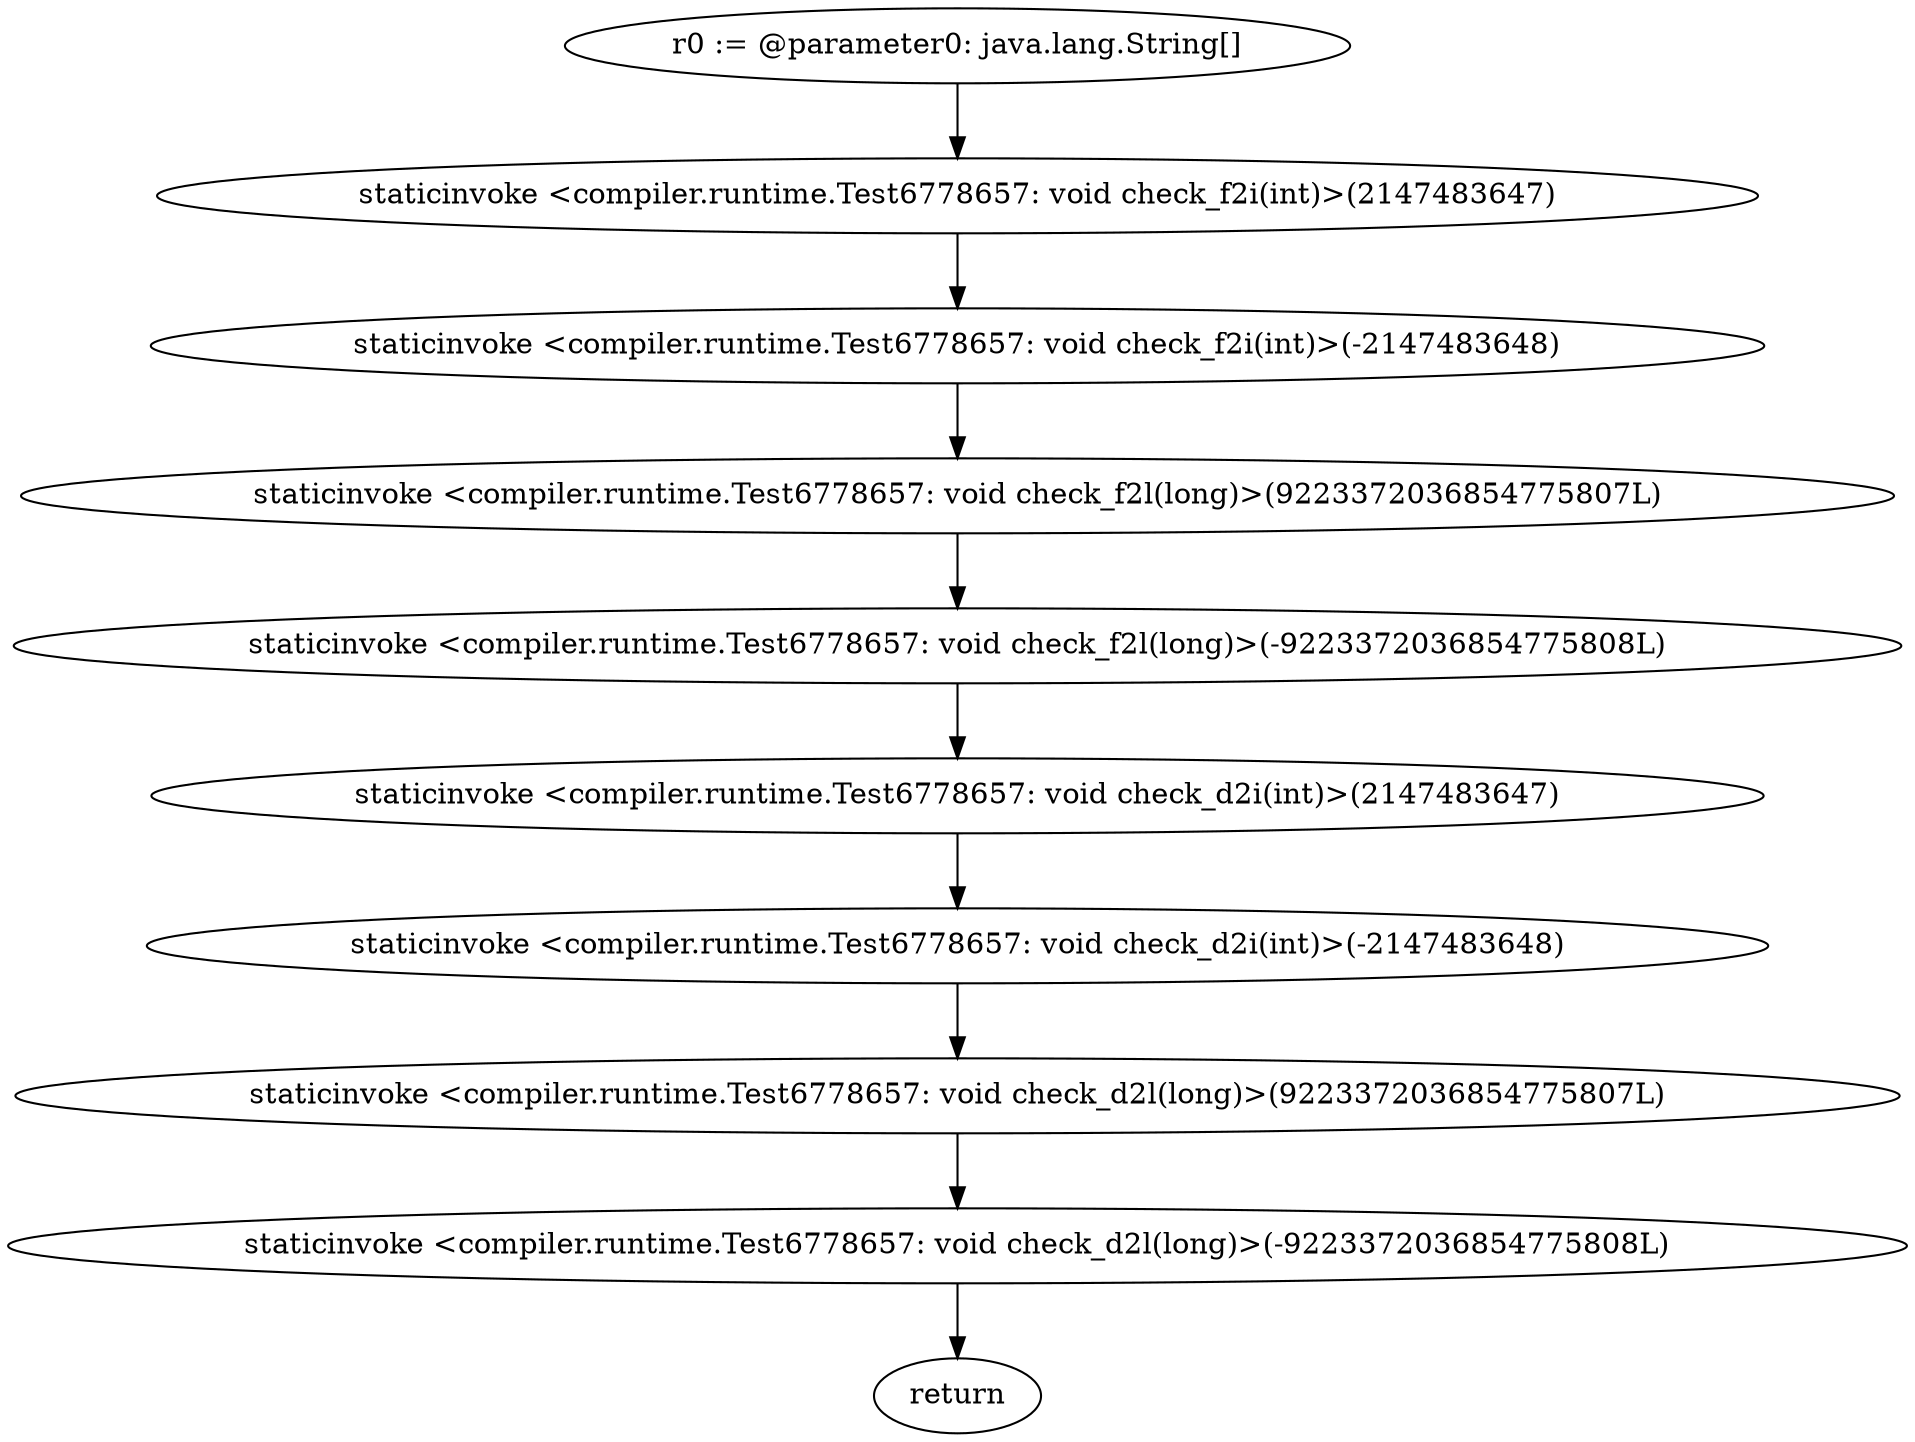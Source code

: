digraph "unitGraph" {
    "r0 := @parameter0: java.lang.String[]"
    "staticinvoke <compiler.runtime.Test6778657: void check_f2i(int)>(2147483647)"
    "staticinvoke <compiler.runtime.Test6778657: void check_f2i(int)>(-2147483648)"
    "staticinvoke <compiler.runtime.Test6778657: void check_f2l(long)>(9223372036854775807L)"
    "staticinvoke <compiler.runtime.Test6778657: void check_f2l(long)>(-9223372036854775808L)"
    "staticinvoke <compiler.runtime.Test6778657: void check_d2i(int)>(2147483647)"
    "staticinvoke <compiler.runtime.Test6778657: void check_d2i(int)>(-2147483648)"
    "staticinvoke <compiler.runtime.Test6778657: void check_d2l(long)>(9223372036854775807L)"
    "staticinvoke <compiler.runtime.Test6778657: void check_d2l(long)>(-9223372036854775808L)"
    "return"
    "r0 := @parameter0: java.lang.String[]"->"staticinvoke <compiler.runtime.Test6778657: void check_f2i(int)>(2147483647)";
    "staticinvoke <compiler.runtime.Test6778657: void check_f2i(int)>(2147483647)"->"staticinvoke <compiler.runtime.Test6778657: void check_f2i(int)>(-2147483648)";
    "staticinvoke <compiler.runtime.Test6778657: void check_f2i(int)>(-2147483648)"->"staticinvoke <compiler.runtime.Test6778657: void check_f2l(long)>(9223372036854775807L)";
    "staticinvoke <compiler.runtime.Test6778657: void check_f2l(long)>(9223372036854775807L)"->"staticinvoke <compiler.runtime.Test6778657: void check_f2l(long)>(-9223372036854775808L)";
    "staticinvoke <compiler.runtime.Test6778657: void check_f2l(long)>(-9223372036854775808L)"->"staticinvoke <compiler.runtime.Test6778657: void check_d2i(int)>(2147483647)";
    "staticinvoke <compiler.runtime.Test6778657: void check_d2i(int)>(2147483647)"->"staticinvoke <compiler.runtime.Test6778657: void check_d2i(int)>(-2147483648)";
    "staticinvoke <compiler.runtime.Test6778657: void check_d2i(int)>(-2147483648)"->"staticinvoke <compiler.runtime.Test6778657: void check_d2l(long)>(9223372036854775807L)";
    "staticinvoke <compiler.runtime.Test6778657: void check_d2l(long)>(9223372036854775807L)"->"staticinvoke <compiler.runtime.Test6778657: void check_d2l(long)>(-9223372036854775808L)";
    "staticinvoke <compiler.runtime.Test6778657: void check_d2l(long)>(-9223372036854775808L)"->"return";
}
